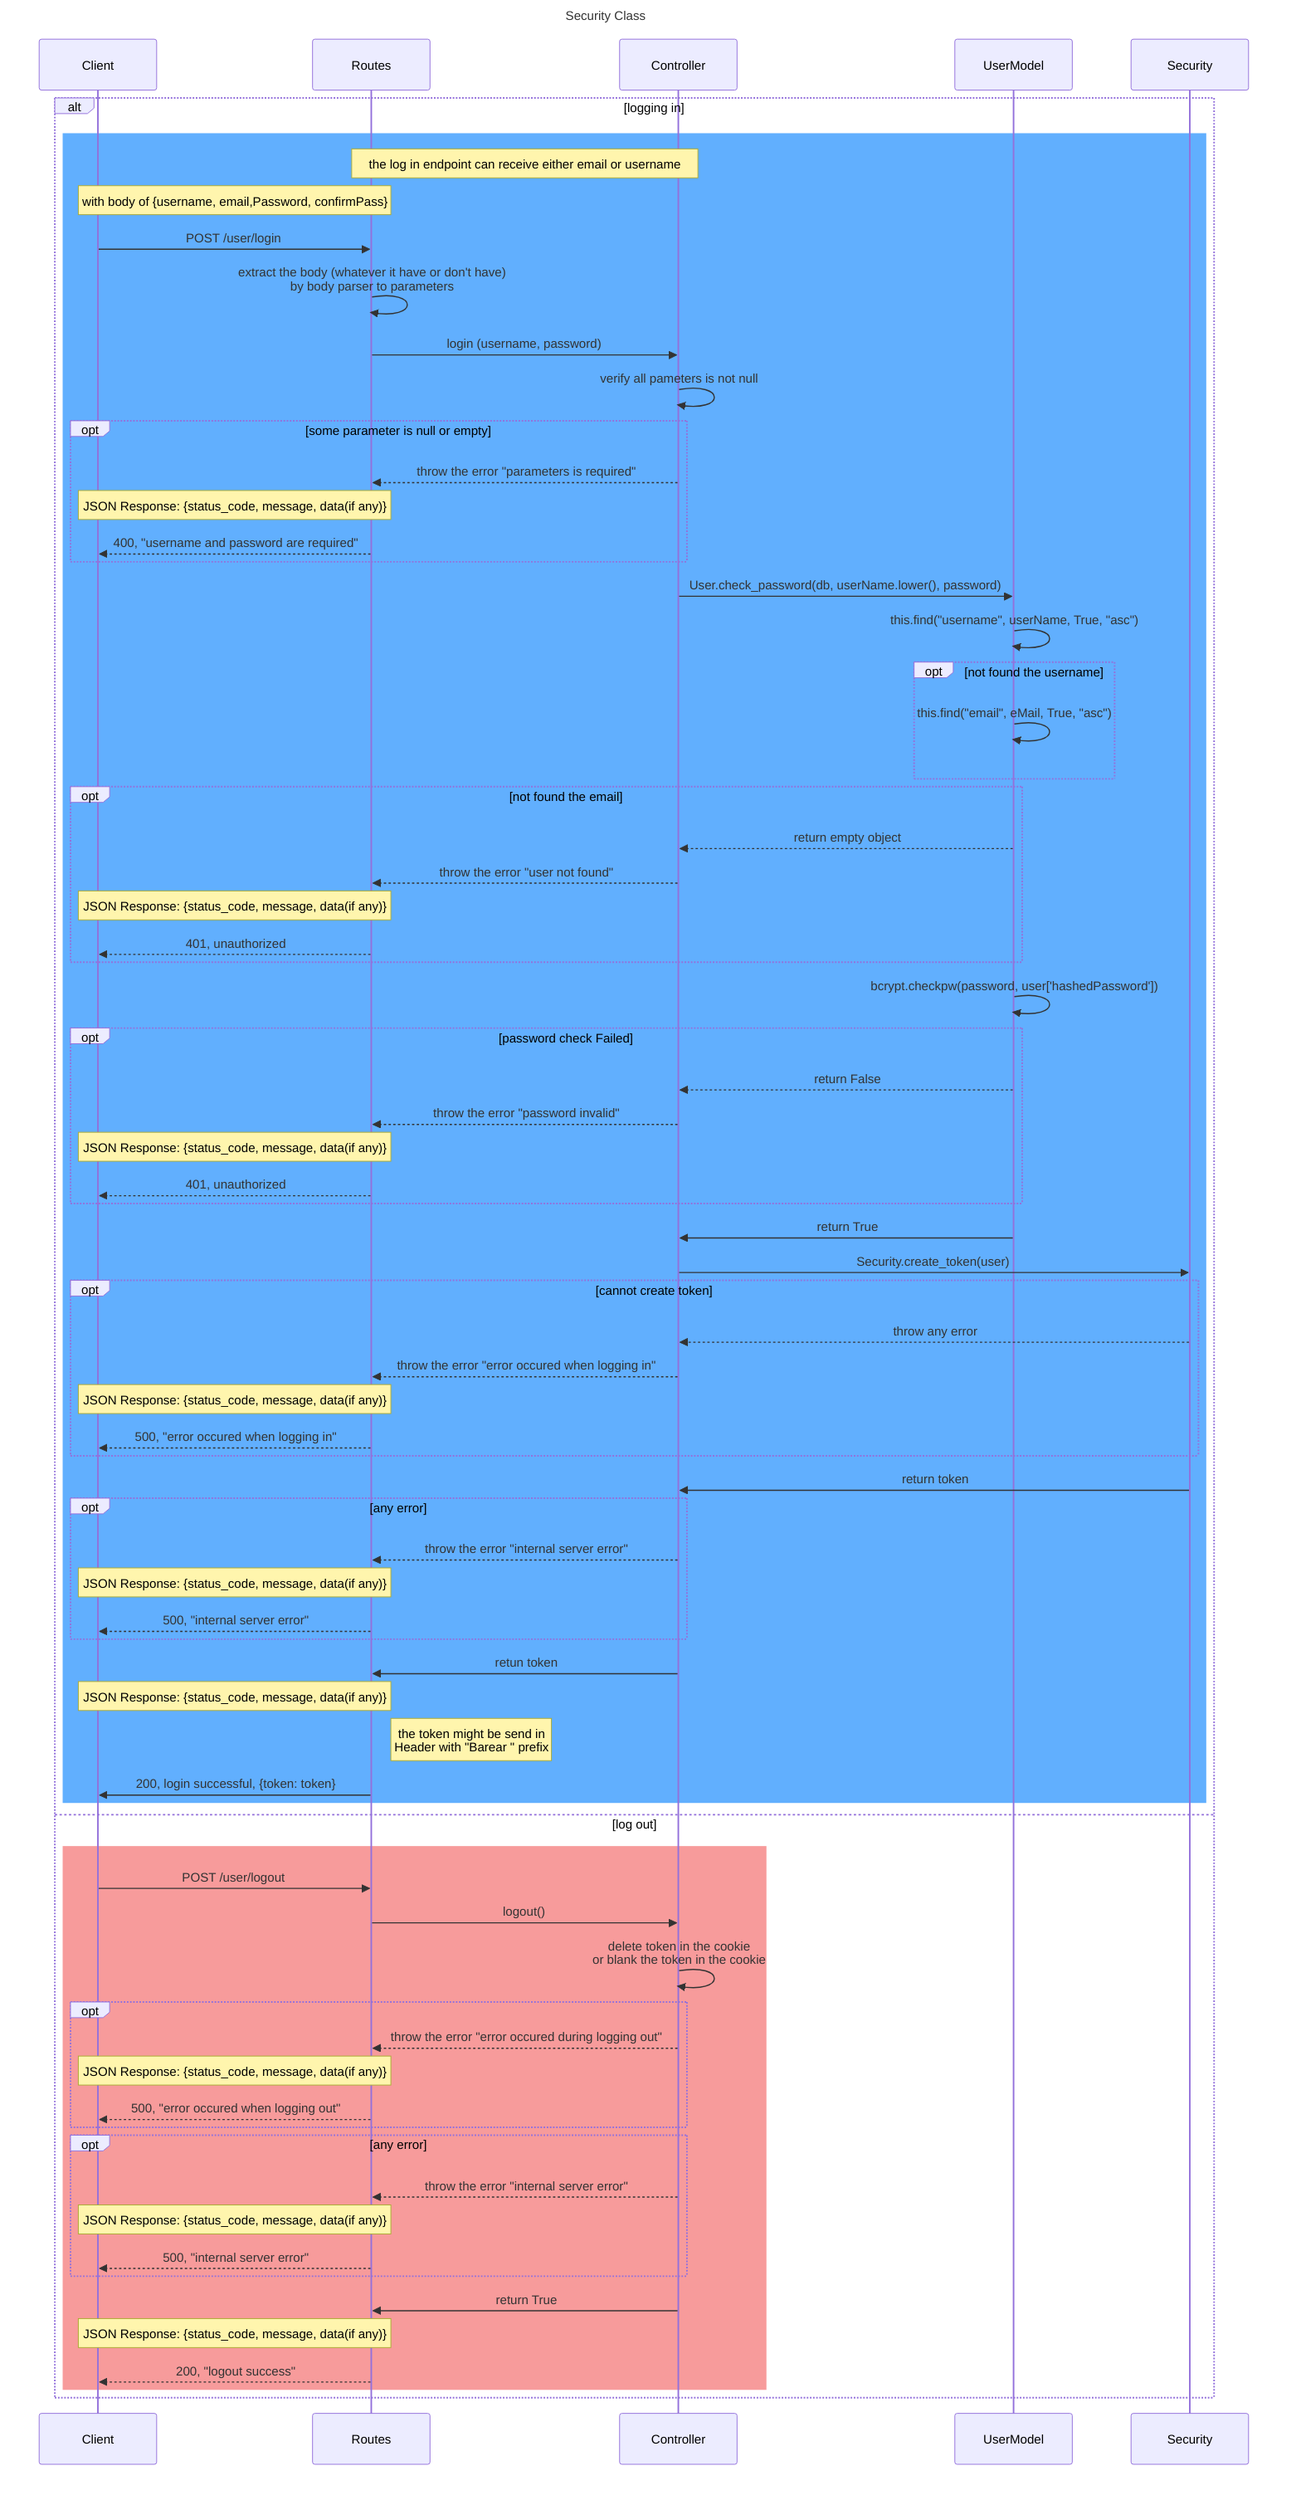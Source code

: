 sequenceDiagram
    title Security Class
    participant Client
    participant Routes
    participant Controller
    participant UserModel
    participant Security
    

    alt logging in
        rect rgb(97,175,254)
            Note over Routes, Controller: the log in endpoint can receive either email or username
            Note over Routes, Client: with body of {username, email,Password, confirmPass}
            Client->>Routes: POST /user/login
            Routes->>Routes: extract the body (whatever it have or don't have)<br> by body parser to parameters
            Routes->>Controller: login (username, password)
            Controller->>Controller: verify all pameters is not null 
            opt some parameter is null or empty
                Controller-->>Routes: throw the error "parameters is required"
                Note over Routes,Client: JSON Response: {status_code, message, data(if any)}
                Routes-->>Client: 400, "username and password are required"
            end
            Controller->>UserModel: User.check_password(db, userName.lower(), password)
            UserModel->>UserModel: this.find("username", userName, True, "asc")
            opt not found the username
                UserModel->>UserModel: this.find("email", eMail, True, "asc")
            end
            opt not found the email
                UserModel-->>Controller: return empty object
                Controller-->>Routes: throw the error "user not found"
                Note over Routes,Client: JSON Response: {status_code, message, data(if any)}
                Routes-->>Client: 401, unauthorized
            end
            UserModel->>UserModel:bcrypt.checkpw(password, user['hashedPassword'])
            opt password check Failed
                UserModel-->>Controller: return False
                Controller-->>Routes: throw the error "password invalid"
                Note over Routes,Client: JSON Response: {status_code, message, data(if any)}
                Routes-->>Client: 401, unauthorized
            end
            UserModel->>Controller: return True
            Controller->>Security: Security.create_token(user)
            opt cannot create token
                Security-->>Controller: throw any error
                Controller-->>Routes: throw the error "error occured when logging in"
                Note over Routes,Client: JSON Response: {status_code, message, data(if any)}
                Routes-->>Client: 500, "error occured when logging in"
            end
            Security->>Controller: return token
            opt any error
                Controller-->>Routes: throw the error "internal server error"
                Note over Routes,Client: JSON Response: {status_code, message, data(if any)}
                Routes-->>Client: 500, "internal server error"
            end
            Controller->>Routes:retun token
            Note over Routes,Client: JSON Response: {status_code, message, data(if any)}
            Note right of Routes: the token might be send in<br> Header with "Barear " prefix
            Routes->>Client: 200, login successful, {token: token}
        end
    
    else log out
        rect rgb(247,155,155)
            Client->>Routes: POST /user/logout
            Routes->>Controller: logout()
            %% delete token in the cookie is when for not enable cors but this Application enable cors, examine this condition
            Controller->>Controller: delete token in the cookie <br>or blank the token in the cookie
            opt
                Controller-->>Routes: throw the error "error occured during logging out"
                Note over Routes,Client: JSON Response: {status_code, message, data(if any)}
                Routes-->>Client: 500, "error occured when logging out"
            end
            opt any error
                Controller-->>Routes: throw the error "internal server error"
                Note over Routes,Client: JSON Response: {status_code, message, data(if any)}
                Routes-->>Client: 500, "internal server error"
            end
            Controller->>Routes: return True
            Note over Routes,Client: JSON Response: {status_code, message, data(if any)}
            Routes-->>Client: 200, "logout success"
        end

    end